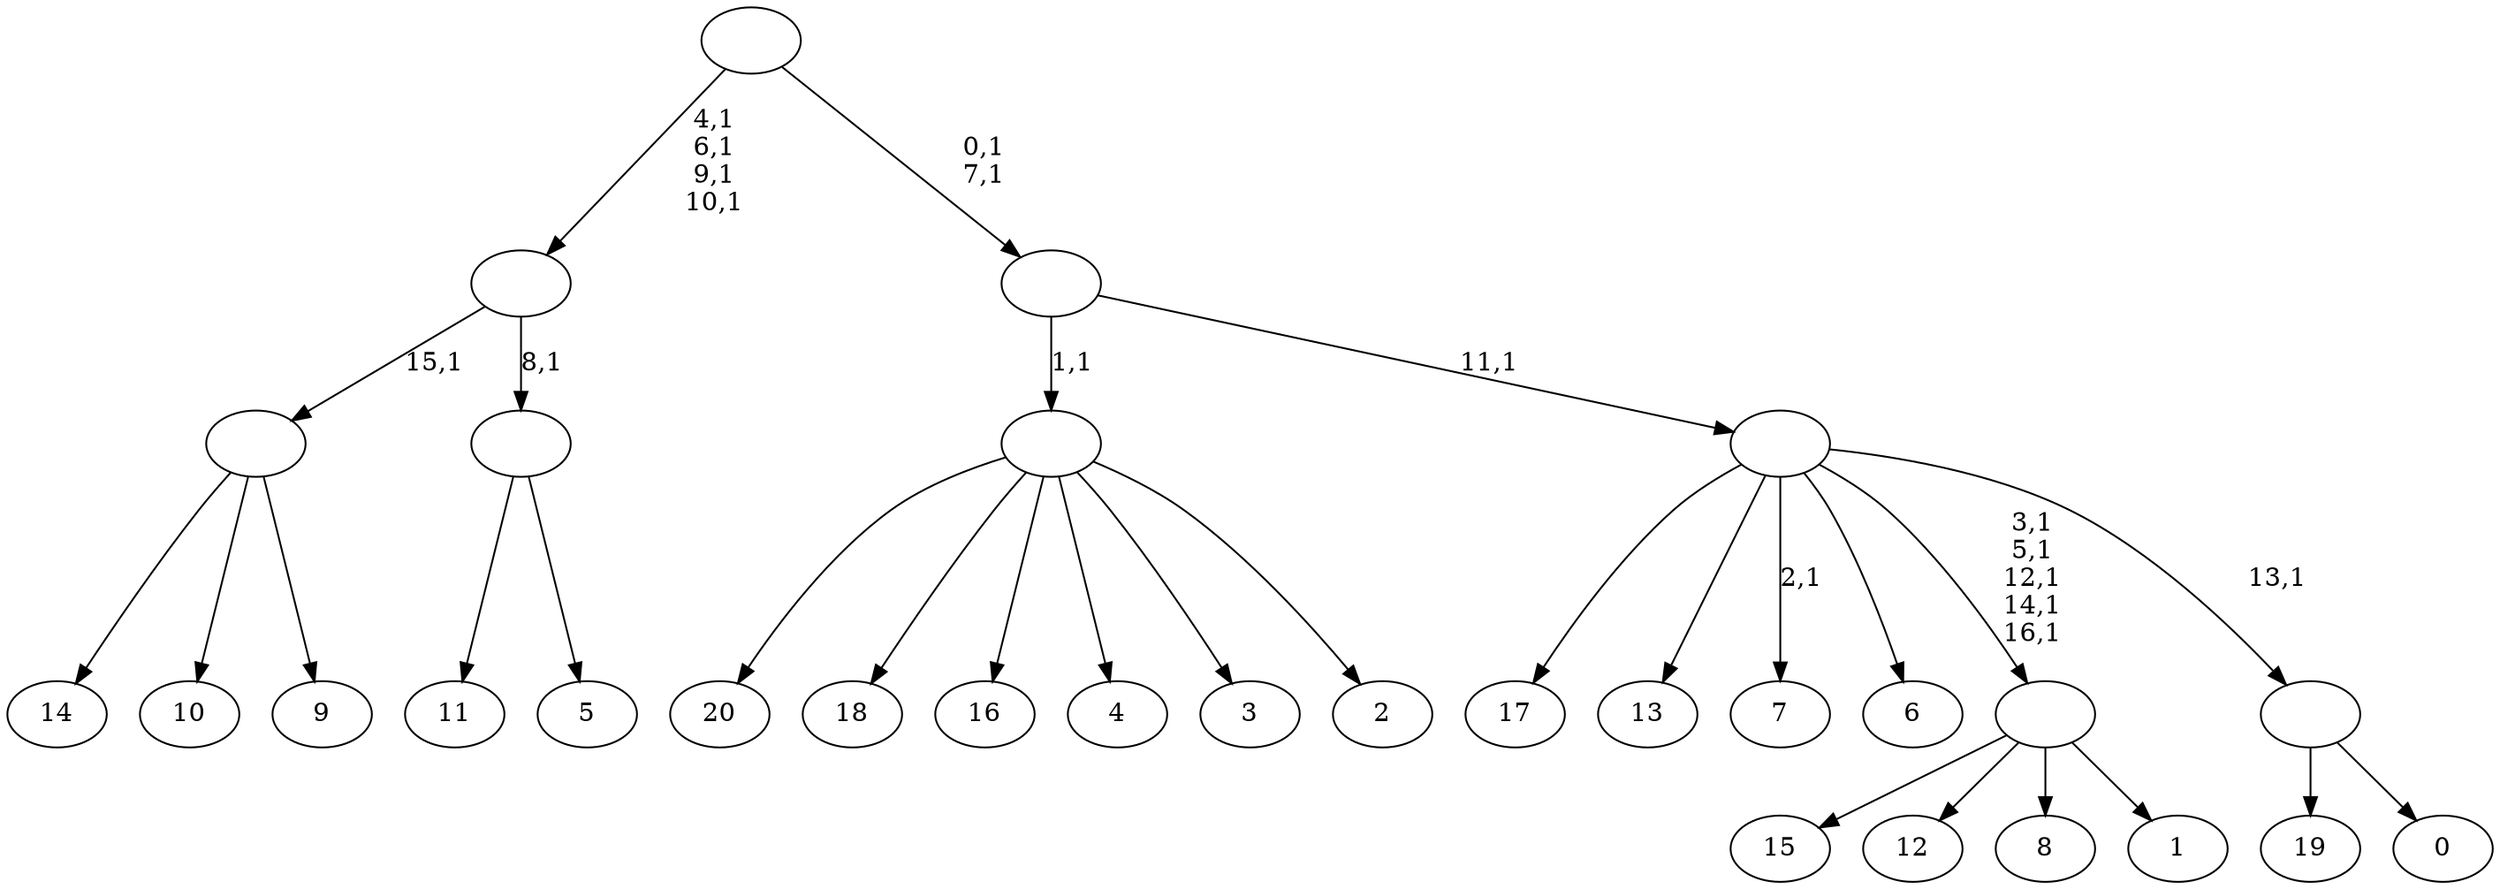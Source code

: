 digraph T {
	38 [label="20"]
	37 [label="19"]
	36 [label="18"]
	35 [label="17"]
	34 [label="16"]
	33 [label="15"]
	32 [label="14"]
	31 [label="13"]
	30 [label="12"]
	29 [label="11"]
	28 [label="10"]
	27 [label="9"]
	26 [label=""]
	25 [label="8"]
	24 [label="7"]
	22 [label="6"]
	21 [label="5"]
	20 [label=""]
	19 [label=""]
	15 [label="4"]
	14 [label="3"]
	13 [label="2"]
	12 [label=""]
	11 [label="1"]
	10 [label=""]
	5 [label="0"]
	4 [label=""]
	3 [label=""]
	2 [label=""]
	0 [label=""]
	26 -> 32 [label=""]
	26 -> 28 [label=""]
	26 -> 27 [label=""]
	20 -> 29 [label=""]
	20 -> 21 [label=""]
	19 -> 26 [label="15,1"]
	19 -> 20 [label="8,1"]
	12 -> 38 [label=""]
	12 -> 36 [label=""]
	12 -> 34 [label=""]
	12 -> 15 [label=""]
	12 -> 14 [label=""]
	12 -> 13 [label=""]
	10 -> 33 [label=""]
	10 -> 30 [label=""]
	10 -> 25 [label=""]
	10 -> 11 [label=""]
	4 -> 37 [label=""]
	4 -> 5 [label=""]
	3 -> 10 [label="3,1\n5,1\n12,1\n14,1\n16,1"]
	3 -> 24 [label="2,1"]
	3 -> 35 [label=""]
	3 -> 31 [label=""]
	3 -> 22 [label=""]
	3 -> 4 [label="13,1"]
	2 -> 12 [label="1,1"]
	2 -> 3 [label="11,1"]
	0 -> 2 [label="0,1\n7,1"]
	0 -> 19 [label="4,1\n6,1\n9,1\n10,1"]
}
